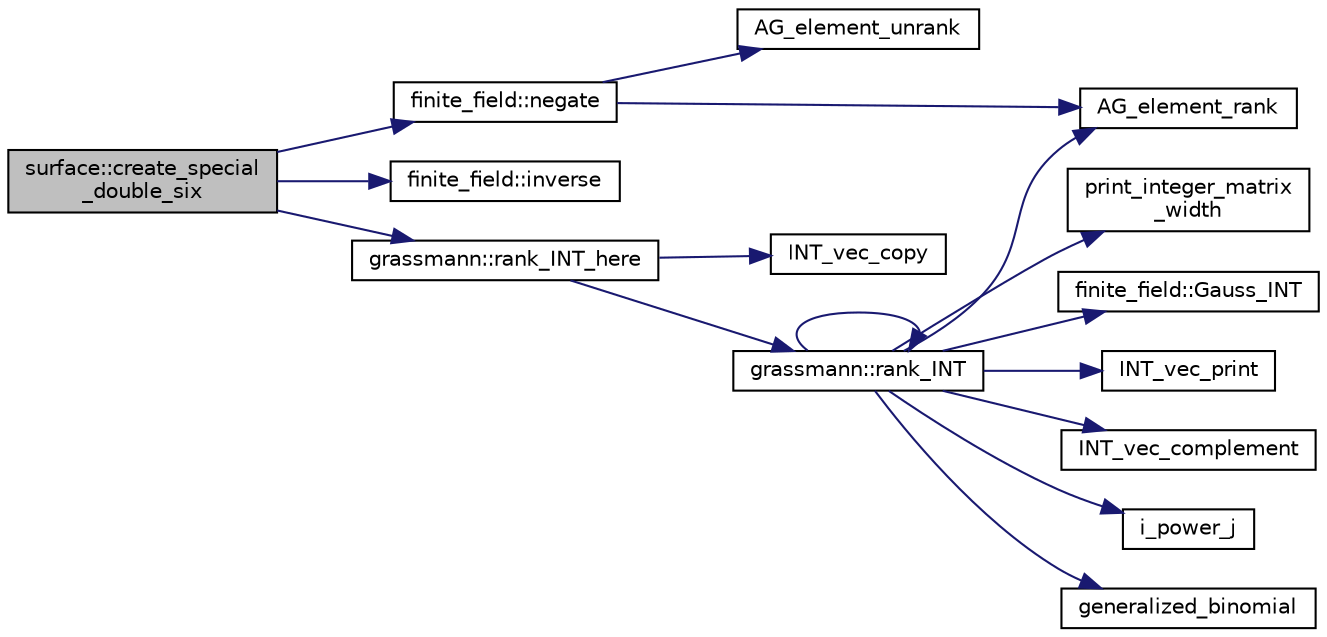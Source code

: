 digraph "surface::create_special_double_six"
{
  edge [fontname="Helvetica",fontsize="10",labelfontname="Helvetica",labelfontsize="10"];
  node [fontname="Helvetica",fontsize="10",shape=record];
  rankdir="LR";
  Node1545 [label="surface::create_special\l_double_six",height=0.2,width=0.4,color="black", fillcolor="grey75", style="filled", fontcolor="black"];
  Node1545 -> Node1546 [color="midnightblue",fontsize="10",style="solid",fontname="Helvetica"];
  Node1546 [label="finite_field::negate",height=0.2,width=0.4,color="black", fillcolor="white", style="filled",URL="$df/d5a/classfinite__field.html#aa9d798298f25d4a9262b5bc5f1733e31"];
  Node1546 -> Node1547 [color="midnightblue",fontsize="10",style="solid",fontname="Helvetica"];
  Node1547 [label="AG_element_unrank",height=0.2,width=0.4,color="black", fillcolor="white", style="filled",URL="$d4/d67/geometry_8h.html#a4a33b86c87b2879b97cfa1327abe2885"];
  Node1546 -> Node1548 [color="midnightblue",fontsize="10",style="solid",fontname="Helvetica"];
  Node1548 [label="AG_element_rank",height=0.2,width=0.4,color="black", fillcolor="white", style="filled",URL="$d4/d67/geometry_8h.html#ab2ac908d07dd8038fd996e26bdc75c17"];
  Node1545 -> Node1549 [color="midnightblue",fontsize="10",style="solid",fontname="Helvetica"];
  Node1549 [label="finite_field::inverse",height=0.2,width=0.4,color="black", fillcolor="white", style="filled",URL="$df/d5a/classfinite__field.html#a69f2a12c01e70b7ce2d115c5221c9cdd"];
  Node1545 -> Node1550 [color="midnightblue",fontsize="10",style="solid",fontname="Helvetica"];
  Node1550 [label="grassmann::rank_INT_here",height=0.2,width=0.4,color="black", fillcolor="white", style="filled",URL="$df/d02/classgrassmann.html#aaeab144aec85ec523f5a4d614a86d8d7"];
  Node1550 -> Node1551 [color="midnightblue",fontsize="10",style="solid",fontname="Helvetica"];
  Node1551 [label="INT_vec_copy",height=0.2,width=0.4,color="black", fillcolor="white", style="filled",URL="$df/dbf/sajeeb_8_c.html#ac2d875e27e009af6ec04d17254d11075"];
  Node1550 -> Node1552 [color="midnightblue",fontsize="10",style="solid",fontname="Helvetica"];
  Node1552 [label="grassmann::rank_INT",height=0.2,width=0.4,color="black", fillcolor="white", style="filled",URL="$df/d02/classgrassmann.html#a1fa95ce7ecebd48b04c7a0dc75491184"];
  Node1552 -> Node1553 [color="midnightblue",fontsize="10",style="solid",fontname="Helvetica"];
  Node1553 [label="print_integer_matrix\l_width",height=0.2,width=0.4,color="black", fillcolor="white", style="filled",URL="$d5/db4/io__and__os_8h.html#aa78f3e73fc2179251bd15adbcc31573f"];
  Node1552 -> Node1554 [color="midnightblue",fontsize="10",style="solid",fontname="Helvetica"];
  Node1554 [label="finite_field::Gauss_INT",height=0.2,width=0.4,color="black", fillcolor="white", style="filled",URL="$df/d5a/classfinite__field.html#adb676d2e80341b53751326e3a58beb11"];
  Node1552 -> Node1555 [color="midnightblue",fontsize="10",style="solid",fontname="Helvetica"];
  Node1555 [label="INT_vec_print",height=0.2,width=0.4,color="black", fillcolor="white", style="filled",URL="$df/dbf/sajeeb_8_c.html#a79a5901af0b47dd0d694109543c027fe"];
  Node1552 -> Node1556 [color="midnightblue",fontsize="10",style="solid",fontname="Helvetica"];
  Node1556 [label="INT_vec_complement",height=0.2,width=0.4,color="black", fillcolor="white", style="filled",URL="$d5/db4/io__and__os_8h.html#a2a0a724647575fcd3090c763985eb81a"];
  Node1552 -> Node1557 [color="midnightblue",fontsize="10",style="solid",fontname="Helvetica"];
  Node1557 [label="i_power_j",height=0.2,width=0.4,color="black", fillcolor="white", style="filled",URL="$de/dc5/algebra__and__number__theory_8h.html#a39b321523e8957d701618bb5cac542b5"];
  Node1552 -> Node1558 [color="midnightblue",fontsize="10",style="solid",fontname="Helvetica"];
  Node1558 [label="generalized_binomial",height=0.2,width=0.4,color="black", fillcolor="white", style="filled",URL="$d2/d7c/combinatorics_8_c.html#a24762dc22e45175d18ec1ec1d2556ae8"];
  Node1552 -> Node1552 [color="midnightblue",fontsize="10",style="solid",fontname="Helvetica"];
  Node1552 -> Node1548 [color="midnightblue",fontsize="10",style="solid",fontname="Helvetica"];
}
